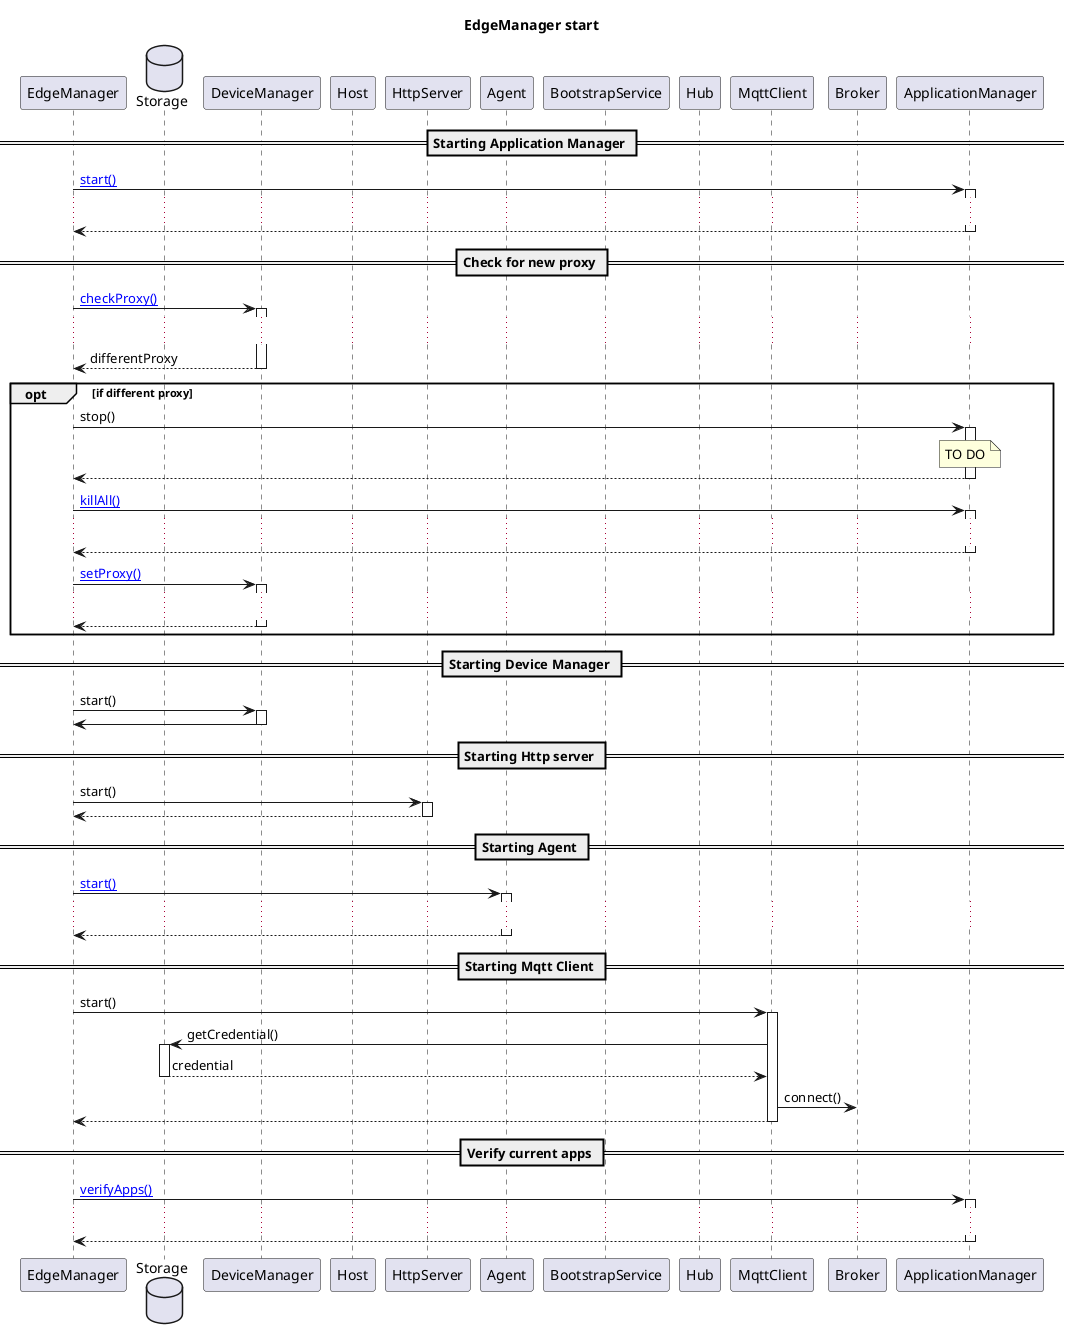 @startuml

title "EdgeManager start"

participant EdgeManager as EM
database Storage as Stor
participant DeviceManager as DM
participant Host as Host
participant HttpServer as Http
participant Agent as A
participant BootstrapService as BS
participant Hub as Hub
participant MqttClient as Mqtt
participant Broker as Broker
participant ApplicationManager as AM

== Starting Application Manager ==

EM->AM ++: [[http://www.plantuml.com/plantuml/proxy?cache=no&src=https://raw.githubusercontent.com/se-edge/diagrams/develop/ApplicationManager/start.puml&fmt=svg start()]]
...
AM-->EM --:

== Check for new proxy ==
EM->DM ++: [[http://www.plantuml.com/plantuml/proxy?cache=no&src=https://raw.githubusercontent.com/se-edge/diagrams/develop/DeviceManager/checkProxy.puml&fmt=svg checkProxy()]]
...
DM-->EM --: differentProxy
opt if different proxy
EM->AM ++: stop()
note over AM: TO DO
AM-->EM --:
EM->AM ++: [[http://www.plantuml.com/plantuml/proxy?cache=no&src=https://raw.githubusercontent.com/se-edge/diagrams/develop/ApplicationManager/killAll.puml&fmt=svg killAll()]]
...
AM-->EM --:
EM->DM ++: [[http://www.plantuml.com/plantuml/proxy?cache=no&src=https://raw.githubusercontent.com/se-edge/diagrams/develop/DeviceManager/setProxy.puml&fmt=svg setProxy()]]
...
DM-->EM --:
end

== Starting Device Manager ==

EM->DM ++: start()
DM->EM --:

== Starting Http server ==

EM->Http ++: start()
Http-->EM --:

== Starting Agent ==

EM->A ++: [[http://www.plantuml.com/plantuml/proxy?cache=no&src=https://raw.githubusercontent.com/se-edge/diagrams/develop/Agent/start.puml&fmt=svg start()]]
...
A-->EM --:

== Starting Mqtt Client ==

EM->Mqtt ++: start()
Mqtt->Stor ++: getCredential()
Stor-->Mqtt --: credential
Mqtt->Broker: connect()
Mqtt-->EM --:

== Verify current apps ==

EM->AM ++: [[http://www.plantuml.com/plantuml/proxy?cache=no&src=https://raw.githubusercontent.com/se-edge/diagrams/develop/ApplicationManager/verifyApps.puml&fmt=svg verifyApps()]]
...
AM-->EM --:
@enduml
